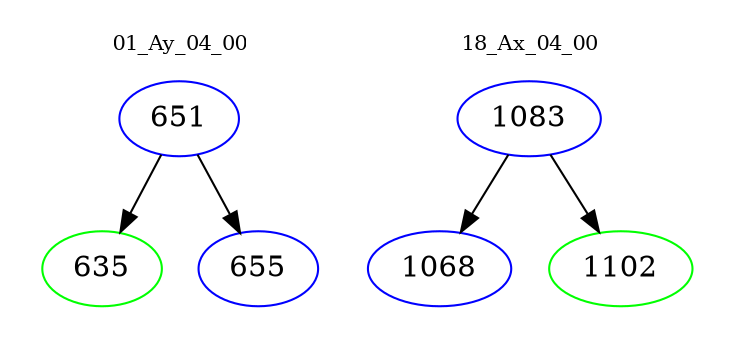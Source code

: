 digraph{
subgraph cluster_0 {
color = white
label = "01_Ay_04_00";
fontsize=10;
T0_651 [label="651", color="blue"]
T0_651 -> T0_635 [color="black"]
T0_635 [label="635", color="green"]
T0_651 -> T0_655 [color="black"]
T0_655 [label="655", color="blue"]
}
subgraph cluster_1 {
color = white
label = "18_Ax_04_00";
fontsize=10;
T1_1083 [label="1083", color="blue"]
T1_1083 -> T1_1068 [color="black"]
T1_1068 [label="1068", color="blue"]
T1_1083 -> T1_1102 [color="black"]
T1_1102 [label="1102", color="green"]
}
}
